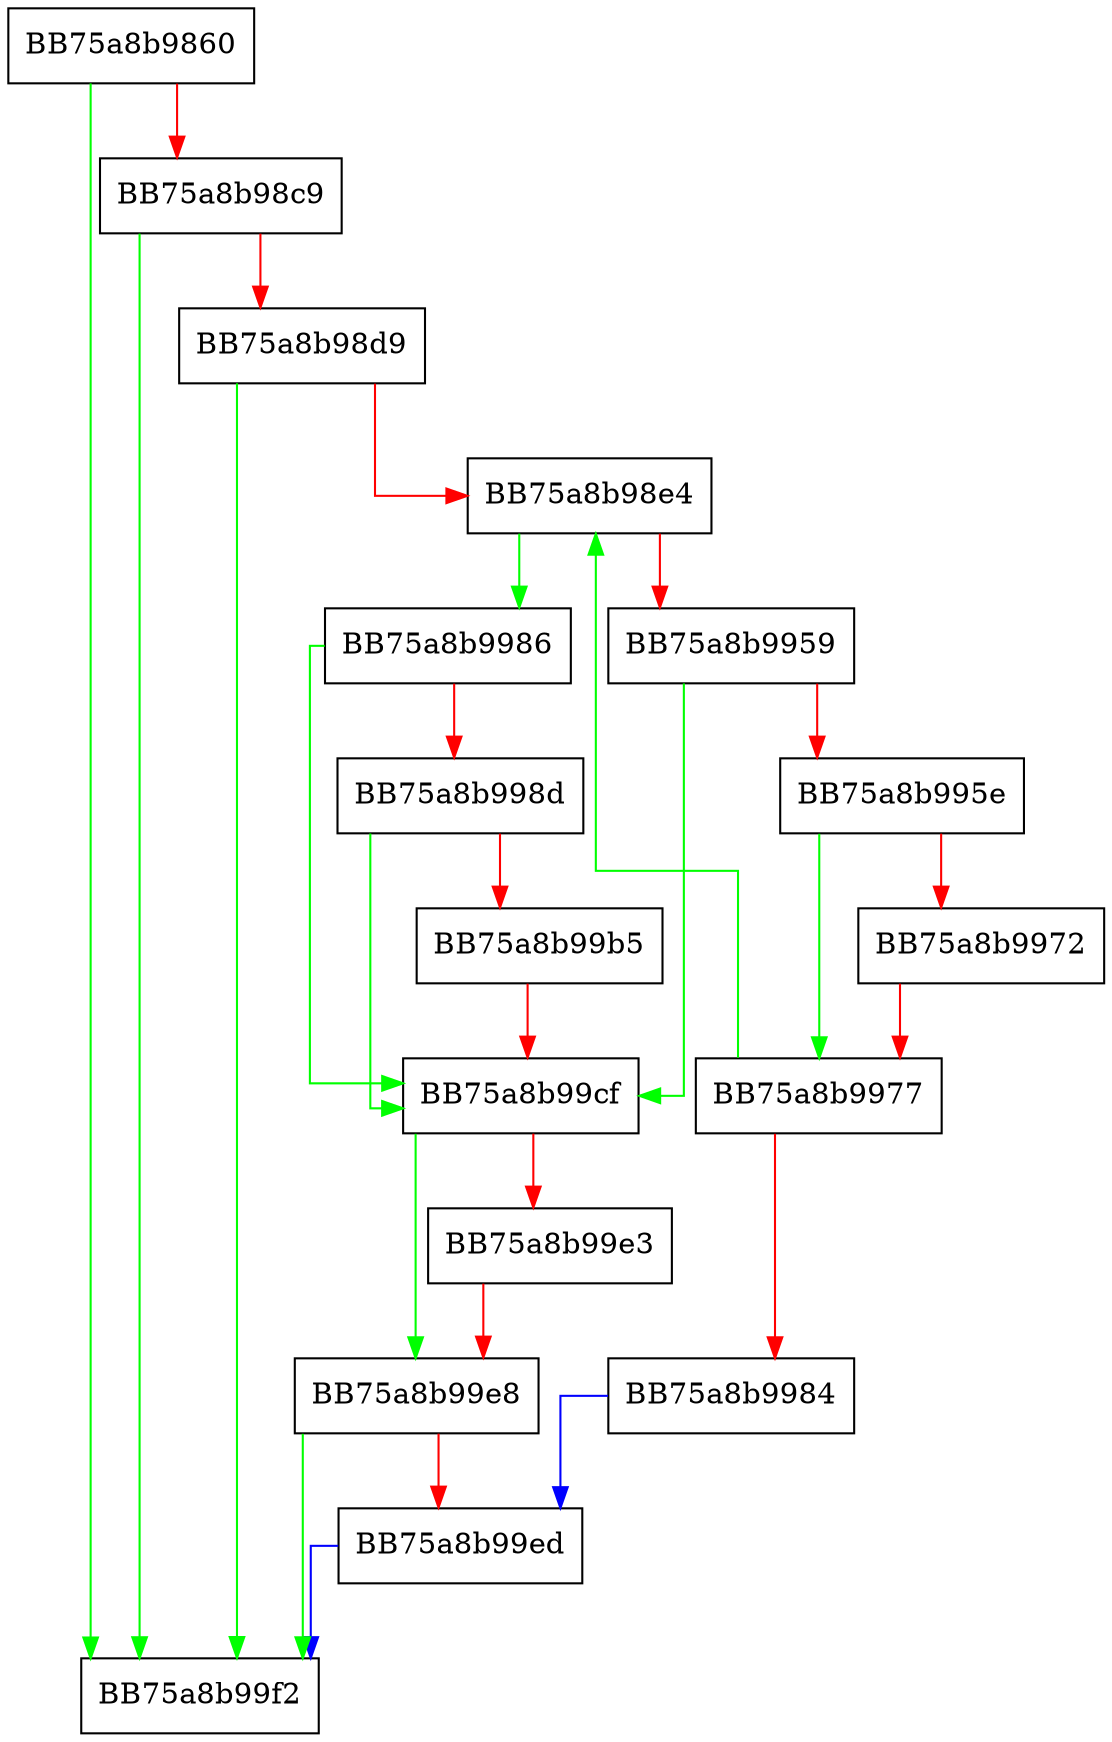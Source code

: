 digraph discover_dependencies_ex {
  node [shape="box"];
  graph [splines=ortho];
  BB75a8b9860 -> BB75a8b99f2 [color="green"];
  BB75a8b9860 -> BB75a8b98c9 [color="red"];
  BB75a8b98c9 -> BB75a8b99f2 [color="green"];
  BB75a8b98c9 -> BB75a8b98d9 [color="red"];
  BB75a8b98d9 -> BB75a8b99f2 [color="green"];
  BB75a8b98d9 -> BB75a8b98e4 [color="red"];
  BB75a8b98e4 -> BB75a8b9986 [color="green"];
  BB75a8b98e4 -> BB75a8b9959 [color="red"];
  BB75a8b9959 -> BB75a8b99cf [color="green"];
  BB75a8b9959 -> BB75a8b995e [color="red"];
  BB75a8b995e -> BB75a8b9977 [color="green"];
  BB75a8b995e -> BB75a8b9972 [color="red"];
  BB75a8b9972 -> BB75a8b9977 [color="red"];
  BB75a8b9977 -> BB75a8b98e4 [color="green"];
  BB75a8b9977 -> BB75a8b9984 [color="red"];
  BB75a8b9984 -> BB75a8b99ed [color="blue"];
  BB75a8b9986 -> BB75a8b99cf [color="green"];
  BB75a8b9986 -> BB75a8b998d [color="red"];
  BB75a8b998d -> BB75a8b99cf [color="green"];
  BB75a8b998d -> BB75a8b99b5 [color="red"];
  BB75a8b99b5 -> BB75a8b99cf [color="red"];
  BB75a8b99cf -> BB75a8b99e8 [color="green"];
  BB75a8b99cf -> BB75a8b99e3 [color="red"];
  BB75a8b99e3 -> BB75a8b99e8 [color="red"];
  BB75a8b99e8 -> BB75a8b99f2 [color="green"];
  BB75a8b99e8 -> BB75a8b99ed [color="red"];
  BB75a8b99ed -> BB75a8b99f2 [color="blue"];
}